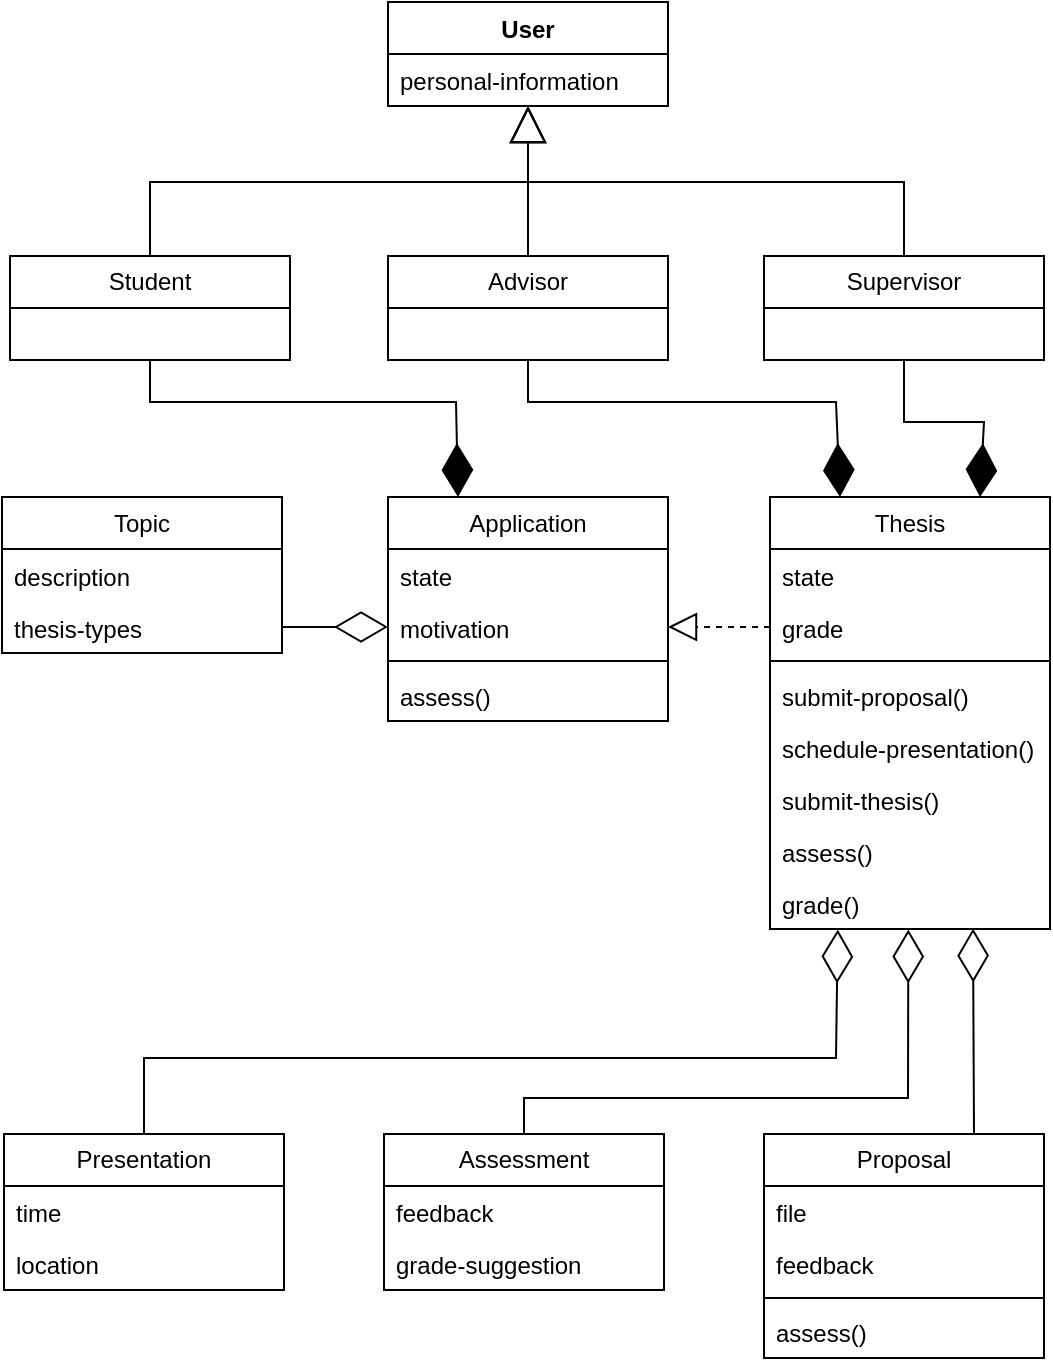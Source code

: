 <mxfile version="24.7.17">
  <diagram name="Page-1" id="c4acf3e9-155e-7222-9cf6-157b1a14988f">
    <mxGraphModel dx="1711" dy="790" grid="1" gridSize="10" guides="1" tooltips="1" connect="1" arrows="1" fold="1" page="1" pageScale="1" pageWidth="850" pageHeight="1100" background="none" math="0" shadow="0">
      <root>
        <mxCell id="0" />
        <mxCell id="1" parent="0" />
        <mxCell id="QdO0fPRtk3mEZKDKFILt-15" value="" style="endArrow=diamondThin;endFill=0;endSize=24;html=1;rounded=0;entryX=0.242;entryY=1.01;entryDx=0;entryDy=0;exitX=0.5;exitY=0;exitDx=0;exitDy=0;entryPerimeter=0;" parent="1" source="aYV13sTV_43H2yL5I2FY-17" target="aYV13sTV_43H2yL5I2FY-32" edge="1">
          <mxGeometry width="160" relative="1" as="geometry">
            <mxPoint x="450.5" y="576" as="sourcePoint" />
            <mxPoint x="795.75" y="501" as="targetPoint" />
            <Array as="points">
              <mxPoint x="450" y="538" />
              <mxPoint x="796" y="538" />
            </Array>
          </mxGeometry>
        </mxCell>
        <mxCell id="QdO0fPRtk3mEZKDKFILt-16" value="" style="endArrow=diamondThin;endFill=0;endSize=24;html=1;rounded=0;exitX=0.75;exitY=0;exitDx=0;exitDy=0;entryX=0.725;entryY=0.993;entryDx=0;entryDy=0;entryPerimeter=0;" parent="1" source="aYV13sTV_43H2yL5I2FY-19" target="aYV13sTV_43H2yL5I2FY-32" edge="1">
          <mxGeometry width="160" relative="1" as="geometry">
            <mxPoint x="867.25" y="576" as="sourcePoint" />
            <mxPoint x="865" y="470" as="targetPoint" />
            <Array as="points" />
          </mxGeometry>
        </mxCell>
        <mxCell id="QdO0fPRtk3mEZKDKFILt-17" value="" style="endArrow=diamondThin;endFill=0;endSize=24;html=1;rounded=0;entryX=0.494;entryY=1.01;entryDx=0;entryDy=0;exitX=0.5;exitY=0;exitDx=0;exitDy=0;entryPerimeter=0;" parent="1" source="aYV13sTV_43H2yL5I2FY-18" target="aYV13sTV_43H2yL5I2FY-32" edge="1">
          <mxGeometry width="160" relative="1" as="geometry">
            <mxPoint x="640.5" y="576" as="sourcePoint" />
            <mxPoint x="831.5" y="501" as="targetPoint" />
            <Array as="points">
              <mxPoint x="640" y="558" />
              <mxPoint x="832" y="558" />
            </Array>
          </mxGeometry>
        </mxCell>
        <mxCell id="QdO0fPRtk3mEZKDKFILt-21" value="" style="endArrow=diamondThin;endFill=1;endSize=24;html=1;rounded=0;exitX=0.5;exitY=1;exitDx=0;exitDy=0;entryX=0.25;entryY=0;entryDx=0;entryDy=0;" parent="1" source="aYV13sTV_43H2yL5I2FY-11" target="aYV13sTV_43H2yL5I2FY-16" edge="1">
          <mxGeometry width="160" relative="1" as="geometry">
            <mxPoint x="641.5" y="189" as="sourcePoint" />
            <mxPoint x="795.75" y="250" as="targetPoint" />
            <Array as="points">
              <mxPoint x="642" y="210" />
              <mxPoint x="796" y="210" />
            </Array>
          </mxGeometry>
        </mxCell>
        <mxCell id="QdO0fPRtk3mEZKDKFILt-22" value="" style="endArrow=diamondThin;endFill=1;endSize=24;html=1;rounded=0;entryX=0.75;entryY=0;entryDx=0;entryDy=0;" parent="1" target="aYV13sTV_43H2yL5I2FY-16" edge="1" source="aYV13sTV_43H2yL5I2FY-12">
          <mxGeometry width="160" relative="1" as="geometry">
            <mxPoint x="837.25" y="189" as="sourcePoint" />
            <mxPoint x="867.25" y="250" as="targetPoint" />
            <Array as="points">
              <mxPoint x="830" y="220" />
              <mxPoint x="870" y="220" />
            </Array>
          </mxGeometry>
        </mxCell>
        <mxCell id="QdO0fPRtk3mEZKDKFILt-23" value="" style="endArrow=diamondThin;endFill=0;endSize=24;html=1;rounded=0;exitX=1;exitY=0.5;exitDx=0;exitDy=0;entryX=0;entryY=0.5;entryDx=0;entryDy=0;" parent="1" source="aYV13sTV_43H2yL5I2FY-21" target="aYV13sTV_43H2yL5I2FY-23" edge="1">
          <mxGeometry width="160" relative="1" as="geometry">
            <mxPoint x="523" y="296.5" as="sourcePoint" />
            <mxPoint x="570" y="296.5" as="targetPoint" />
          </mxGeometry>
        </mxCell>
        <mxCell id="QdO0fPRtk3mEZKDKFILt-24" value="" style="endArrow=diamondThin;endFill=1;endSize=24;html=1;rounded=0;exitX=0.5;exitY=1;exitDx=0;exitDy=0;entryX=0.25;entryY=0;entryDx=0;entryDy=0;" parent="1" source="aYV13sTV_43H2yL5I2FY-9" target="aYV13sTV_43H2yL5I2FY-15" edge="1">
          <mxGeometry width="160" relative="1" as="geometry">
            <mxPoint x="445.75" y="189" as="sourcePoint" />
            <mxPoint x="605.75" y="250" as="targetPoint" />
            <Array as="points">
              <mxPoint x="453" y="210" />
              <mxPoint x="606" y="210" />
            </Array>
          </mxGeometry>
        </mxCell>
        <mxCell id="aYV13sTV_43H2yL5I2FY-9" value="Student" style="swimlane;fontStyle=0;childLayout=stackLayout;horizontal=1;startSize=26;fillColor=none;horizontalStack=0;resizeParent=1;resizeParentMax=0;resizeLast=0;collapsible=1;marginBottom=0;whiteSpace=wrap;html=1;" vertex="1" parent="1">
          <mxGeometry x="383" y="137" width="140" height="52" as="geometry" />
        </mxCell>
        <mxCell id="aYV13sTV_43H2yL5I2FY-12" value="Supervisor" style="swimlane;fontStyle=0;childLayout=stackLayout;horizontal=1;startSize=26;fillColor=none;horizontalStack=0;resizeParent=1;resizeParentMax=0;resizeLast=0;collapsible=1;marginBottom=0;whiteSpace=wrap;html=1;" vertex="1" parent="1">
          <mxGeometry x="760" y="137" width="140" height="52" as="geometry" />
        </mxCell>
        <mxCell id="aYV13sTV_43H2yL5I2FY-11" value="Advisor" style="swimlane;fontStyle=0;childLayout=stackLayout;horizontal=1;startSize=26;fillColor=none;horizontalStack=0;resizeParent=1;resizeParentMax=0;resizeLast=0;collapsible=1;marginBottom=0;whiteSpace=wrap;html=1;" vertex="1" parent="1">
          <mxGeometry x="572" y="137" width="140" height="52" as="geometry" />
        </mxCell>
        <mxCell id="aYV13sTV_43H2yL5I2FY-14" value="Topic" style="swimlane;fontStyle=0;childLayout=stackLayout;horizontal=1;startSize=26;fillColor=none;horizontalStack=0;resizeParent=1;resizeParentMax=0;resizeLast=0;collapsible=1;marginBottom=0;whiteSpace=wrap;html=1;" vertex="1" parent="1">
          <mxGeometry x="379" y="257.5" width="140" height="78" as="geometry" />
        </mxCell>
        <mxCell id="aYV13sTV_43H2yL5I2FY-20" value="description" style="text;strokeColor=none;fillColor=none;align=left;verticalAlign=top;spacingLeft=4;spacingRight=4;overflow=hidden;rotatable=0;points=[[0,0.5],[1,0.5]];portConstraint=eastwest;whiteSpace=wrap;html=1;" vertex="1" parent="aYV13sTV_43H2yL5I2FY-14">
          <mxGeometry y="26" width="140" height="26" as="geometry" />
        </mxCell>
        <mxCell id="aYV13sTV_43H2yL5I2FY-21" value="thesis-types" style="text;strokeColor=none;fillColor=none;align=left;verticalAlign=top;spacingLeft=4;spacingRight=4;overflow=hidden;rotatable=0;points=[[0,0.5],[1,0.5]];portConstraint=eastwest;whiteSpace=wrap;html=1;" vertex="1" parent="aYV13sTV_43H2yL5I2FY-14">
          <mxGeometry y="52" width="140" height="26" as="geometry" />
        </mxCell>
        <mxCell id="aYV13sTV_43H2yL5I2FY-15" value="Application" style="swimlane;fontStyle=0;childLayout=stackLayout;horizontal=1;startSize=26;fillColor=none;horizontalStack=0;resizeParent=1;resizeParentMax=0;resizeLast=0;collapsible=1;marginBottom=0;whiteSpace=wrap;html=1;" vertex="1" parent="1">
          <mxGeometry x="572" y="257.5" width="140" height="112" as="geometry" />
        </mxCell>
        <mxCell id="aYV13sTV_43H2yL5I2FY-22" value="state" style="text;strokeColor=none;fillColor=none;align=left;verticalAlign=top;spacingLeft=4;spacingRight=4;overflow=hidden;rotatable=0;points=[[0,0.5],[1,0.5]];portConstraint=eastwest;whiteSpace=wrap;html=1;" vertex="1" parent="aYV13sTV_43H2yL5I2FY-15">
          <mxGeometry y="26" width="140" height="26" as="geometry" />
        </mxCell>
        <mxCell id="aYV13sTV_43H2yL5I2FY-23" value="motivation" style="text;strokeColor=none;fillColor=none;align=left;verticalAlign=top;spacingLeft=4;spacingRight=4;overflow=hidden;rotatable=0;points=[[0,0.5],[1,0.5]];portConstraint=eastwest;whiteSpace=wrap;html=1;" vertex="1" parent="aYV13sTV_43H2yL5I2FY-15">
          <mxGeometry y="52" width="140" height="26" as="geometry" />
        </mxCell>
        <mxCell id="aYV13sTV_43H2yL5I2FY-26" value="" style="line;strokeWidth=1;fillColor=none;align=left;verticalAlign=middle;spacingTop=-1;spacingLeft=3;spacingRight=3;rotatable=0;labelPosition=right;points=[];portConstraint=eastwest;strokeColor=inherit;" vertex="1" parent="aYV13sTV_43H2yL5I2FY-15">
          <mxGeometry y="78" width="140" height="8" as="geometry" />
        </mxCell>
        <mxCell id="aYV13sTV_43H2yL5I2FY-25" value="assess()" style="text;strokeColor=none;fillColor=none;align=left;verticalAlign=top;spacingLeft=4;spacingRight=4;overflow=hidden;rotatable=0;points=[[0,0.5],[1,0.5]];portConstraint=eastwest;whiteSpace=wrap;html=1;" vertex="1" parent="aYV13sTV_43H2yL5I2FY-15">
          <mxGeometry y="86" width="140" height="26" as="geometry" />
        </mxCell>
        <mxCell id="aYV13sTV_43H2yL5I2FY-16" value="Thesis" style="swimlane;fontStyle=0;childLayout=stackLayout;horizontal=1;startSize=26;fillColor=none;horizontalStack=0;resizeParent=1;resizeParentMax=0;resizeLast=0;collapsible=1;marginBottom=0;whiteSpace=wrap;html=1;" vertex="1" parent="1">
          <mxGeometry x="763" y="257.5" width="140" height="216" as="geometry" />
        </mxCell>
        <mxCell id="aYV13sTV_43H2yL5I2FY-24" value="state" style="text;strokeColor=none;fillColor=none;align=left;verticalAlign=top;spacingLeft=4;spacingRight=4;overflow=hidden;rotatable=0;points=[[0,0.5],[1,0.5]];portConstraint=eastwest;whiteSpace=wrap;html=1;" vertex="1" parent="aYV13sTV_43H2yL5I2FY-16">
          <mxGeometry y="26" width="140" height="26" as="geometry" />
        </mxCell>
        <mxCell id="aYV13sTV_43H2yL5I2FY-28" value="grade" style="text;strokeColor=none;fillColor=none;align=left;verticalAlign=top;spacingLeft=4;spacingRight=4;overflow=hidden;rotatable=0;points=[[0,0.5],[1,0.5]];portConstraint=eastwest;whiteSpace=wrap;html=1;" vertex="1" parent="aYV13sTV_43H2yL5I2FY-16">
          <mxGeometry y="52" width="140" height="26" as="geometry" />
        </mxCell>
        <mxCell id="aYV13sTV_43H2yL5I2FY-33" value="" style="line;strokeWidth=1;fillColor=none;align=left;verticalAlign=middle;spacingTop=-1;spacingLeft=3;spacingRight=3;rotatable=0;labelPosition=right;points=[];portConstraint=eastwest;strokeColor=inherit;" vertex="1" parent="aYV13sTV_43H2yL5I2FY-16">
          <mxGeometry y="78" width="140" height="8" as="geometry" />
        </mxCell>
        <mxCell id="aYV13sTV_43H2yL5I2FY-29" value="submit-proposal()" style="text;strokeColor=none;fillColor=none;align=left;verticalAlign=top;spacingLeft=4;spacingRight=4;overflow=hidden;rotatable=0;points=[[0,0.5],[1,0.5]];portConstraint=eastwest;whiteSpace=wrap;html=1;" vertex="1" parent="aYV13sTV_43H2yL5I2FY-16">
          <mxGeometry y="86" width="140" height="26" as="geometry" />
        </mxCell>
        <mxCell id="aYV13sTV_43H2yL5I2FY-27" value="schedule-presentation()" style="text;strokeColor=none;fillColor=none;align=left;verticalAlign=top;spacingLeft=4;spacingRight=4;overflow=hidden;rotatable=0;points=[[0,0.5],[1,0.5]];portConstraint=eastwest;whiteSpace=wrap;html=1;" vertex="1" parent="aYV13sTV_43H2yL5I2FY-16">
          <mxGeometry y="112" width="140" height="26" as="geometry" />
        </mxCell>
        <mxCell id="aYV13sTV_43H2yL5I2FY-30" value="submit-thesis()" style="text;strokeColor=none;fillColor=none;align=left;verticalAlign=top;spacingLeft=4;spacingRight=4;overflow=hidden;rotatable=0;points=[[0,0.5],[1,0.5]];portConstraint=eastwest;whiteSpace=wrap;html=1;" vertex="1" parent="aYV13sTV_43H2yL5I2FY-16">
          <mxGeometry y="138" width="140" height="26" as="geometry" />
        </mxCell>
        <mxCell id="aYV13sTV_43H2yL5I2FY-31" value="assess()" style="text;strokeColor=none;fillColor=none;align=left;verticalAlign=top;spacingLeft=4;spacingRight=4;overflow=hidden;rotatable=0;points=[[0,0.5],[1,0.5]];portConstraint=eastwest;whiteSpace=wrap;html=1;" vertex="1" parent="aYV13sTV_43H2yL5I2FY-16">
          <mxGeometry y="164" width="140" height="26" as="geometry" />
        </mxCell>
        <mxCell id="aYV13sTV_43H2yL5I2FY-32" value="grade()" style="text;strokeColor=none;fillColor=none;align=left;verticalAlign=top;spacingLeft=4;spacingRight=4;overflow=hidden;rotatable=0;points=[[0,0.5],[1,0.5]];portConstraint=eastwest;whiteSpace=wrap;html=1;" vertex="1" parent="aYV13sTV_43H2yL5I2FY-16">
          <mxGeometry y="190" width="140" height="26" as="geometry" />
        </mxCell>
        <mxCell id="aYV13sTV_43H2yL5I2FY-17" value="Presentation" style="swimlane;fontStyle=0;childLayout=stackLayout;horizontal=1;startSize=26;fillColor=none;horizontalStack=0;resizeParent=1;resizeParentMax=0;resizeLast=0;collapsible=1;marginBottom=0;whiteSpace=wrap;html=1;" vertex="1" parent="1">
          <mxGeometry x="380" y="576" width="140" height="78" as="geometry" />
        </mxCell>
        <mxCell id="aYV13sTV_43H2yL5I2FY-34" value="time" style="text;strokeColor=none;fillColor=none;align=left;verticalAlign=top;spacingLeft=4;spacingRight=4;overflow=hidden;rotatable=0;points=[[0,0.5],[1,0.5]];portConstraint=eastwest;whiteSpace=wrap;html=1;" vertex="1" parent="aYV13sTV_43H2yL5I2FY-17">
          <mxGeometry y="26" width="140" height="26" as="geometry" />
        </mxCell>
        <mxCell id="aYV13sTV_43H2yL5I2FY-35" value="location" style="text;strokeColor=none;fillColor=none;align=left;verticalAlign=top;spacingLeft=4;spacingRight=4;overflow=hidden;rotatable=0;points=[[0,0.5],[1,0.5]];portConstraint=eastwest;whiteSpace=wrap;html=1;" vertex="1" parent="aYV13sTV_43H2yL5I2FY-17">
          <mxGeometry y="52" width="140" height="26" as="geometry" />
        </mxCell>
        <mxCell id="aYV13sTV_43H2yL5I2FY-18" value="Assessment" style="swimlane;fontStyle=0;childLayout=stackLayout;horizontal=1;startSize=26;fillColor=none;horizontalStack=0;resizeParent=1;resizeParentMax=0;resizeLast=0;collapsible=1;marginBottom=0;whiteSpace=wrap;html=1;" vertex="1" parent="1">
          <mxGeometry x="570" y="576" width="140" height="78" as="geometry" />
        </mxCell>
        <mxCell id="aYV13sTV_43H2yL5I2FY-36" value="feedback" style="text;strokeColor=none;fillColor=none;align=left;verticalAlign=top;spacingLeft=4;spacingRight=4;overflow=hidden;rotatable=0;points=[[0,0.5],[1,0.5]];portConstraint=eastwest;whiteSpace=wrap;html=1;" vertex="1" parent="aYV13sTV_43H2yL5I2FY-18">
          <mxGeometry y="26" width="140" height="26" as="geometry" />
        </mxCell>
        <mxCell id="aYV13sTV_43H2yL5I2FY-37" value="grade-suggestion" style="text;strokeColor=none;fillColor=none;align=left;verticalAlign=top;spacingLeft=4;spacingRight=4;overflow=hidden;rotatable=0;points=[[0,0.5],[1,0.5]];portConstraint=eastwest;whiteSpace=wrap;html=1;" vertex="1" parent="aYV13sTV_43H2yL5I2FY-18">
          <mxGeometry y="52" width="140" height="26" as="geometry" />
        </mxCell>
        <mxCell id="aYV13sTV_43H2yL5I2FY-19" value="Proposal" style="swimlane;fontStyle=0;childLayout=stackLayout;horizontal=1;startSize=26;fillColor=none;horizontalStack=0;resizeParent=1;resizeParentMax=0;resizeLast=0;collapsible=1;marginBottom=0;whiteSpace=wrap;html=1;" vertex="1" parent="1">
          <mxGeometry x="760" y="576" width="140" height="112" as="geometry" />
        </mxCell>
        <mxCell id="aYV13sTV_43H2yL5I2FY-38" value="file" style="text;strokeColor=none;fillColor=none;align=left;verticalAlign=top;spacingLeft=4;spacingRight=4;overflow=hidden;rotatable=0;points=[[0,0.5],[1,0.5]];portConstraint=eastwest;whiteSpace=wrap;html=1;" vertex="1" parent="aYV13sTV_43H2yL5I2FY-19">
          <mxGeometry y="26" width="140" height="26" as="geometry" />
        </mxCell>
        <mxCell id="aYV13sTV_43H2yL5I2FY-40" value="feedback" style="text;strokeColor=none;fillColor=none;align=left;verticalAlign=top;spacingLeft=4;spacingRight=4;overflow=hidden;rotatable=0;points=[[0,0.5],[1,0.5]];portConstraint=eastwest;whiteSpace=wrap;html=1;" vertex="1" parent="aYV13sTV_43H2yL5I2FY-19">
          <mxGeometry y="52" width="140" height="26" as="geometry" />
        </mxCell>
        <mxCell id="aYV13sTV_43H2yL5I2FY-41" value="" style="line;strokeWidth=1;fillColor=none;align=left;verticalAlign=middle;spacingTop=-1;spacingLeft=3;spacingRight=3;rotatable=0;labelPosition=right;points=[];portConstraint=eastwest;strokeColor=inherit;" vertex="1" parent="aYV13sTV_43H2yL5I2FY-19">
          <mxGeometry y="78" width="140" height="8" as="geometry" />
        </mxCell>
        <mxCell id="aYV13sTV_43H2yL5I2FY-39" value="assess()" style="text;strokeColor=none;fillColor=none;align=left;verticalAlign=top;spacingLeft=4;spacingRight=4;overflow=hidden;rotatable=0;points=[[0,0.5],[1,0.5]];portConstraint=eastwest;whiteSpace=wrap;html=1;" vertex="1" parent="aYV13sTV_43H2yL5I2FY-19">
          <mxGeometry y="86" width="140" height="26" as="geometry" />
        </mxCell>
        <mxCell id="aYV13sTV_43H2yL5I2FY-42" value="" style="endArrow=block;endSize=16;endFill=0;html=1;rounded=0;exitX=0.5;exitY=0;exitDx=0;exitDy=0;" edge="1" parent="1" source="aYV13sTV_43H2yL5I2FY-9" target="aYV13sTV_43H2yL5I2FY-45">
          <mxGeometry width="160" relative="1" as="geometry">
            <mxPoint x="320" y="65.41" as="sourcePoint" />
            <mxPoint x="600" y="100" as="targetPoint" />
            <Array as="points">
              <mxPoint x="453" y="100" />
              <mxPoint x="642" y="100" />
            </Array>
          </mxGeometry>
        </mxCell>
        <mxCell id="aYV13sTV_43H2yL5I2FY-43" value="" style="endArrow=block;endSize=16;endFill=0;html=1;rounded=0;exitX=0.5;exitY=0;exitDx=0;exitDy=0;" edge="1" parent="1" source="aYV13sTV_43H2yL5I2FY-11" target="aYV13sTV_43H2yL5I2FY-45">
          <mxGeometry width="160" relative="1" as="geometry">
            <mxPoint x="630" y="90" as="sourcePoint" />
            <mxPoint x="790" y="90" as="targetPoint" />
          </mxGeometry>
        </mxCell>
        <mxCell id="aYV13sTV_43H2yL5I2FY-44" value="" style="endArrow=block;endSize=16;endFill=0;html=1;rounded=0;exitX=0.5;exitY=0;exitDx=0;exitDy=0;" edge="1" parent="1" source="aYV13sTV_43H2yL5I2FY-12" target="aYV13sTV_43H2yL5I2FY-45">
          <mxGeometry width="160" relative="1" as="geometry">
            <mxPoint x="790" y="70" as="sourcePoint" />
            <mxPoint x="950" y="70" as="targetPoint" />
            <Array as="points">
              <mxPoint x="830" y="100" />
              <mxPoint x="642" y="100" />
            </Array>
          </mxGeometry>
        </mxCell>
        <mxCell id="aYV13sTV_43H2yL5I2FY-45" value="User" style="swimlane;fontStyle=1;align=center;verticalAlign=top;childLayout=stackLayout;horizontal=1;startSize=26;horizontalStack=0;resizeParent=1;resizeParentMax=0;resizeLast=0;collapsible=1;marginBottom=0;whiteSpace=wrap;html=1;" vertex="1" parent="1">
          <mxGeometry x="572" y="10" width="140" height="52" as="geometry" />
        </mxCell>
        <mxCell id="aYV13sTV_43H2yL5I2FY-46" value="personal-information" style="text;strokeColor=none;fillColor=none;align=left;verticalAlign=top;spacingLeft=4;spacingRight=4;overflow=hidden;rotatable=0;points=[[0,0.5],[1,0.5]];portConstraint=eastwest;whiteSpace=wrap;html=1;" vertex="1" parent="aYV13sTV_43H2yL5I2FY-45">
          <mxGeometry y="26" width="140" height="26" as="geometry" />
        </mxCell>
        <mxCell id="aYV13sTV_43H2yL5I2FY-51" value="" style="endArrow=block;dashed=1;endFill=0;endSize=12;html=1;rounded=0;exitX=0;exitY=0.5;exitDx=0;exitDy=0;entryX=1;entryY=0.5;entryDx=0;entryDy=0;" edge="1" parent="1" source="aYV13sTV_43H2yL5I2FY-28" target="aYV13sTV_43H2yL5I2FY-23">
          <mxGeometry width="160" relative="1" as="geometry">
            <mxPoint x="600" y="290" as="sourcePoint" />
            <mxPoint x="760" y="290" as="targetPoint" />
          </mxGeometry>
        </mxCell>
      </root>
    </mxGraphModel>
  </diagram>
</mxfile>
